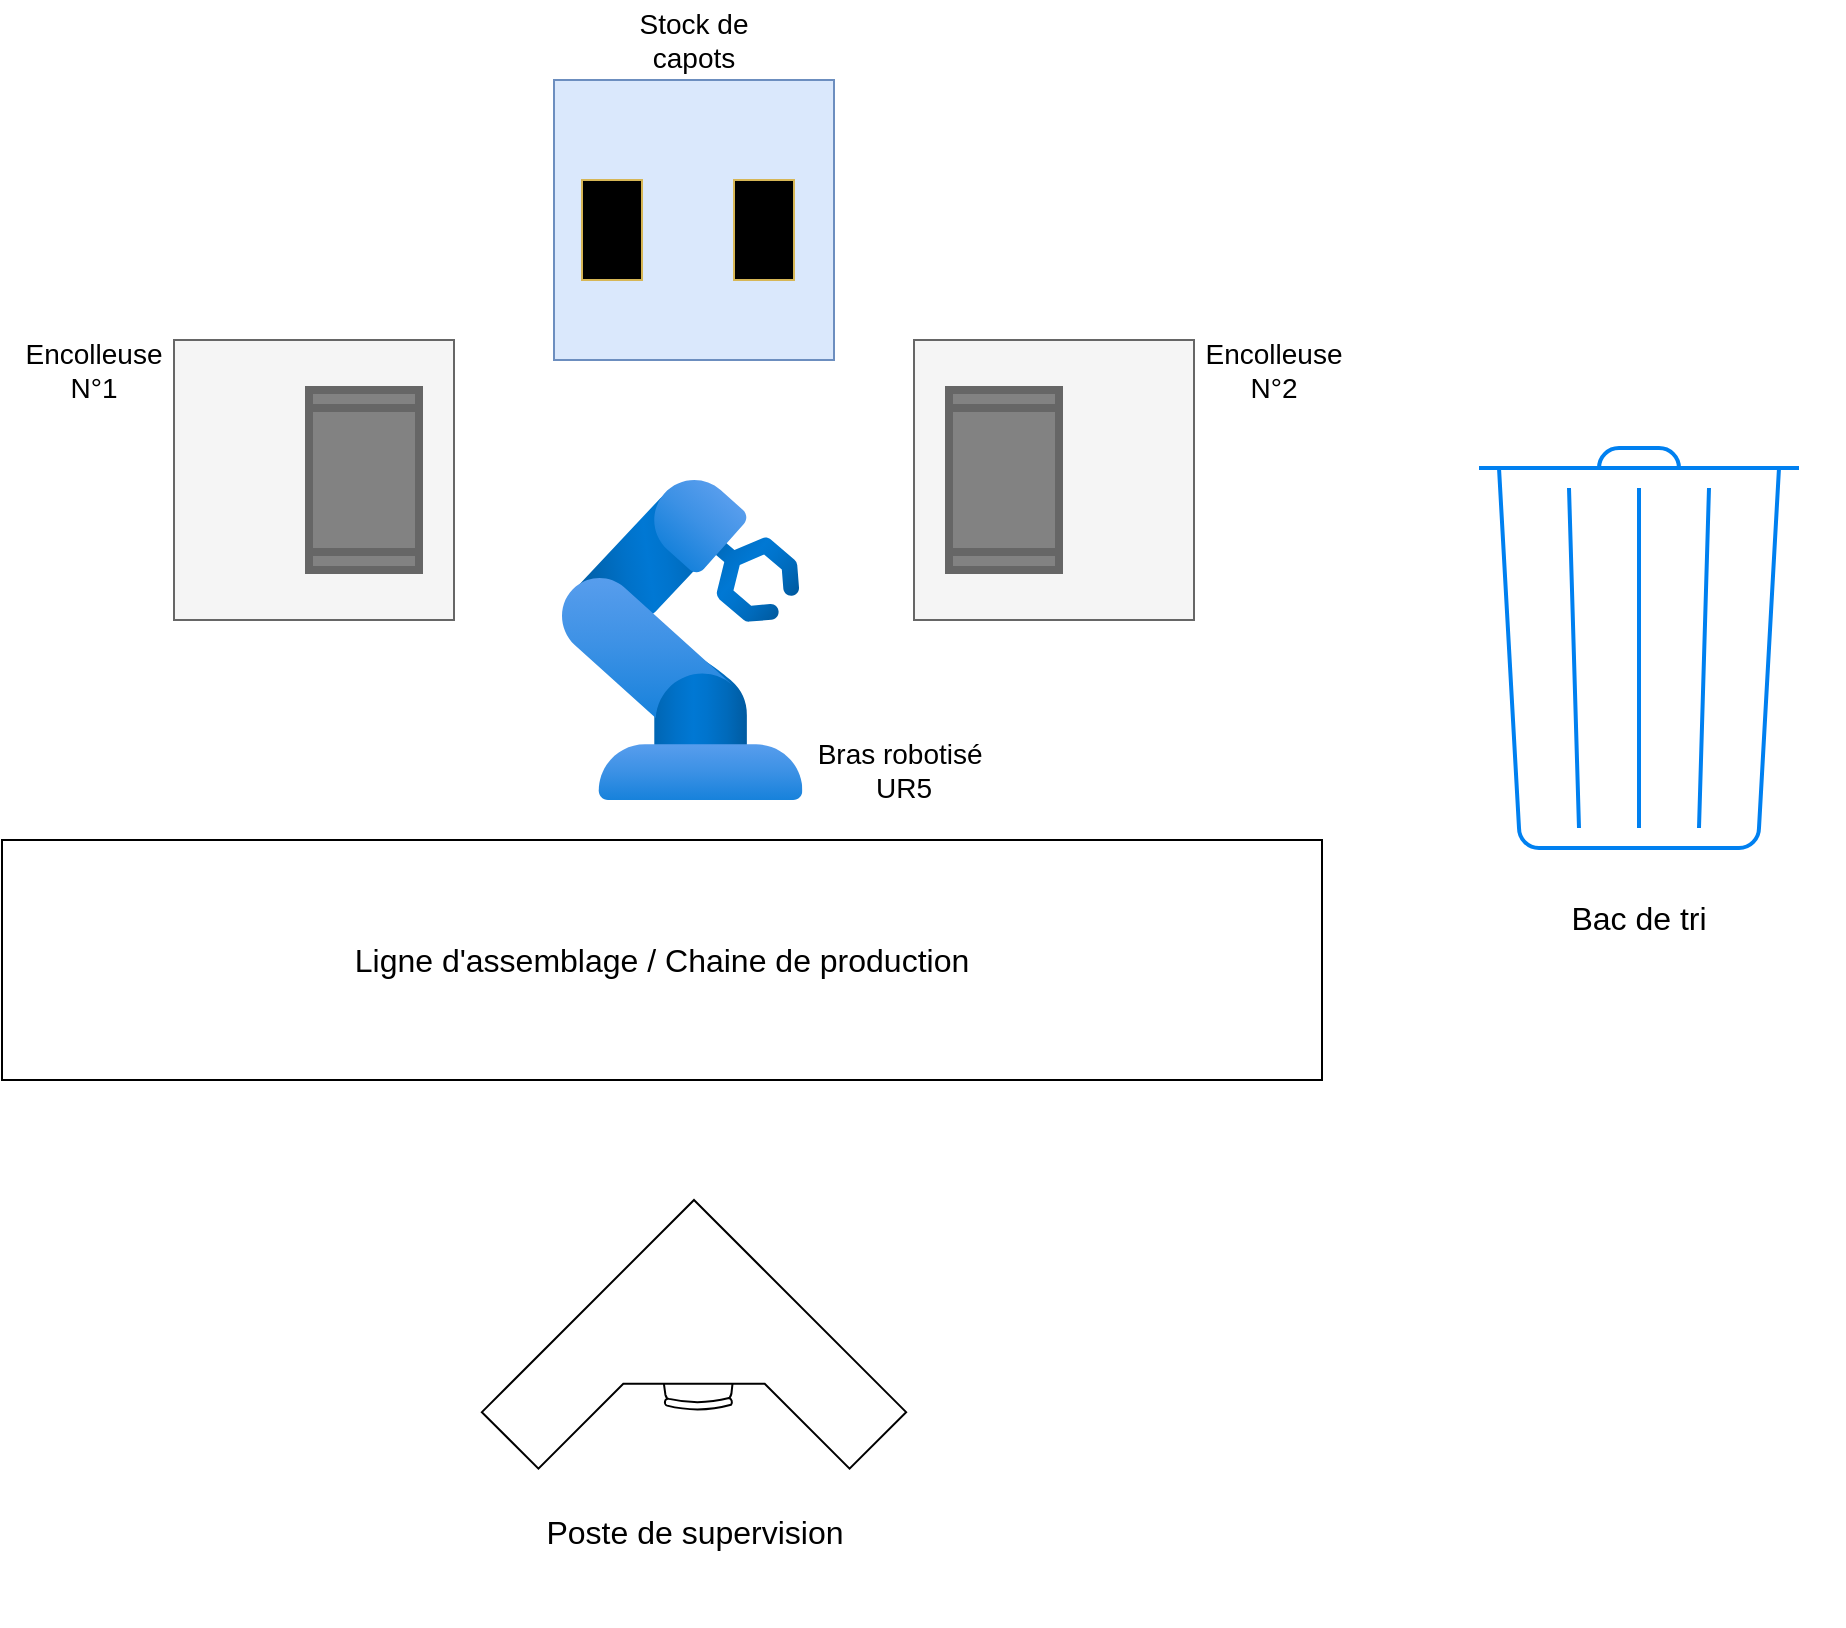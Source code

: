 <mxfile version="26.0.13">
  <diagram name="Page-1" id="AP9p-YQlpmt1HkyFO67m">
    <mxGraphModel dx="2391" dy="1089" grid="1" gridSize="10" guides="1" tooltips="1" connect="1" arrows="1" fold="1" page="1" pageScale="1" pageWidth="827" pageHeight="1169" math="0" shadow="0">
      <root>
        <mxCell id="0" />
        <mxCell id="1" parent="0" />
        <mxCell id="D0DyJ0n4fdYxfHIiVz5X-1" value="&lt;span style=&quot;font-size: 16px;&quot;&gt;Ligne d&#39;assemblage / Chaine de production&lt;/span&gt;" style="rounded=0;whiteSpace=wrap;html=1;" parent="1" vertex="1">
          <mxGeometry x="84" y="530" width="660" height="120" as="geometry" />
        </mxCell>
        <mxCell id="D0DyJ0n4fdYxfHIiVz5X-3" value="" style="image;aspect=fixed;html=1;points=[];align=center;fontSize=12;image=img/lib/azure2/other/Defender_Industrial_Robot.svg;" parent="1" vertex="1">
          <mxGeometry x="364" y="350" width="120.19" height="160" as="geometry" />
        </mxCell>
        <mxCell id="D0DyJ0n4fdYxfHIiVz5X-4" value="" style="whiteSpace=wrap;html=1;aspect=fixed;fillColor=#f5f5f5;fontColor=#333333;strokeColor=#666666;" parent="1" vertex="1">
          <mxGeometry x="170" y="280" width="140" height="140" as="geometry" />
        </mxCell>
        <mxCell id="D0DyJ0n4fdYxfHIiVz5X-5" value="" style="whiteSpace=wrap;html=1;aspect=fixed;fillColor=#f5f5f5;fontColor=#333333;strokeColor=#666666;" parent="1" vertex="1">
          <mxGeometry x="540" y="280" width="140" height="140" as="geometry" />
        </mxCell>
        <mxCell id="D0DyJ0n4fdYxfHIiVz5X-6" value="" style="whiteSpace=wrap;html=1;aspect=fixed;fillColor=#dae8fc;strokeColor=#6c8ebf;" parent="1" vertex="1">
          <mxGeometry x="360" y="150" width="140" height="140" as="geometry" />
        </mxCell>
        <mxCell id="D0DyJ0n4fdYxfHIiVz5X-7" value="&lt;font style=&quot;font-size: 14px;&quot;&gt;Encolleuse N°1&lt;/font&gt;" style="text;html=1;align=center;verticalAlign=middle;whiteSpace=wrap;rounded=0;" parent="1" vertex="1">
          <mxGeometry x="100" y="280" width="60" height="30" as="geometry" />
        </mxCell>
        <mxCell id="D0DyJ0n4fdYxfHIiVz5X-10" value="&lt;font style=&quot;font-size: 14px;&quot;&gt;Encolleuse N°2&lt;/font&gt;" style="text;html=1;align=center;verticalAlign=middle;whiteSpace=wrap;rounded=0;" parent="1" vertex="1">
          <mxGeometry x="690" y="280" width="60" height="30" as="geometry" />
        </mxCell>
        <mxCell id="D0DyJ0n4fdYxfHIiVz5X-11" value="&lt;font style=&quot;font-size: 14px;&quot;&gt;Stock de capots&lt;/font&gt;" style="text;html=1;align=center;verticalAlign=middle;whiteSpace=wrap;rounded=0;" parent="1" vertex="1">
          <mxGeometry x="395" y="110" width="70" height="40" as="geometry" />
        </mxCell>
        <mxCell id="D0DyJ0n4fdYxfHIiVz5X-14" value="" style="rounded=0;whiteSpace=wrap;html=1;rotation=-90;fillColor=#000000;strokeColor=#d6b656;" parent="1" vertex="1">
          <mxGeometry x="364" y="210" width="50" height="30" as="geometry" />
        </mxCell>
        <mxCell id="D0DyJ0n4fdYxfHIiVz5X-15" value="" style="rounded=0;whiteSpace=wrap;html=1;rotation=-90;fillColor=#000000;strokeColor=#d6b656;" parent="1" vertex="1">
          <mxGeometry x="440" y="210" width="50" height="30" as="geometry" />
        </mxCell>
        <mxCell id="D0DyJ0n4fdYxfHIiVz5X-17" value="" style="shape=process;whiteSpace=wrap;html=1;backgroundOutline=1;rotation=-90;fillColor=#828282;strokeColor=#666666;fontColor=#333333;strokeWidth=4;" parent="1" vertex="1">
          <mxGeometry x="540" y="322.5" width="90" height="55" as="geometry" />
        </mxCell>
        <mxCell id="D0DyJ0n4fdYxfHIiVz5X-18" value="" style="shape=process;whiteSpace=wrap;html=1;backgroundOutline=1;rotation=-90;fillColor=#828282;strokeColor=#666666;fontColor=#333333;strokeWidth=4;" parent="1" vertex="1">
          <mxGeometry x="220" y="322.5" width="90" height="55" as="geometry" />
        </mxCell>
        <mxCell id="D0DyJ0n4fdYxfHIiVz5X-19" value="&lt;font style=&quot;font-size: 14px;&quot;&gt;Bras robotisé&amp;nbsp;&lt;/font&gt;&lt;div&gt;&lt;span style=&quot;font-size: 14px;&quot;&gt;UR5&lt;/span&gt;&lt;/div&gt;" style="text;html=1;align=center;verticalAlign=middle;whiteSpace=wrap;rounded=0;" parent="1" vertex="1">
          <mxGeometry x="490" y="480" width="89.81" height="30" as="geometry" />
        </mxCell>
        <mxCell id="ZIVuf7WgYAzusMMb-A10-6" value="" style="group" vertex="1" connectable="0" parent="1">
          <mxGeometry x="323.934" y="710.004" width="212.132" height="212.132" as="geometry" />
        </mxCell>
        <mxCell id="ZIVuf7WgYAzusMMb-A10-4" value="" style="verticalLabelPosition=bottom;html=1;verticalAlign=top;align=center;shape=mxgraph.floorplan.desk_corner;rotation=45;" vertex="1" parent="ZIVuf7WgYAzusMMb-A10-6">
          <mxGeometry x="31.066" y="31.066" width="150" height="150" as="geometry" />
        </mxCell>
        <mxCell id="ZIVuf7WgYAzusMMb-A10-5" value="&lt;span style=&quot;font-size: 16px;&quot;&gt;Poste de supervision&lt;/span&gt;" style="text;html=1;align=center;verticalAlign=middle;whiteSpace=wrap;rounded=0;" vertex="1" parent="ZIVuf7WgYAzusMMb-A10-6">
          <mxGeometry x="3.566" y="151.066" width="205" height="30" as="geometry" />
        </mxCell>
        <mxCell id="ZIVuf7WgYAzusMMb-A10-14" value="" style="group" vertex="1" connectable="0" parent="1">
          <mxGeometry x="800" y="334" width="205" height="250" as="geometry" />
        </mxCell>
        <mxCell id="ZIVuf7WgYAzusMMb-A10-10" value="" style="html=1;verticalLabelPosition=bottom;align=center;labelBackgroundColor=#ffffff;verticalAlign=top;strokeWidth=2;strokeColor=#0080F0;shadow=0;dashed=0;shape=mxgraph.ios7.icons.trashcan;" vertex="1" parent="ZIVuf7WgYAzusMMb-A10-14">
          <mxGeometry x="22.5" width="160" height="200" as="geometry" />
        </mxCell>
        <mxCell id="ZIVuf7WgYAzusMMb-A10-13" value="&lt;span style=&quot;font-size: 16px;&quot;&gt;Bac de tri&lt;/span&gt;" style="text;html=1;align=center;verticalAlign=middle;whiteSpace=wrap;rounded=0;" vertex="1" parent="ZIVuf7WgYAzusMMb-A10-14">
          <mxGeometry y="220" width="205" height="30" as="geometry" />
        </mxCell>
      </root>
    </mxGraphModel>
  </diagram>
</mxfile>
